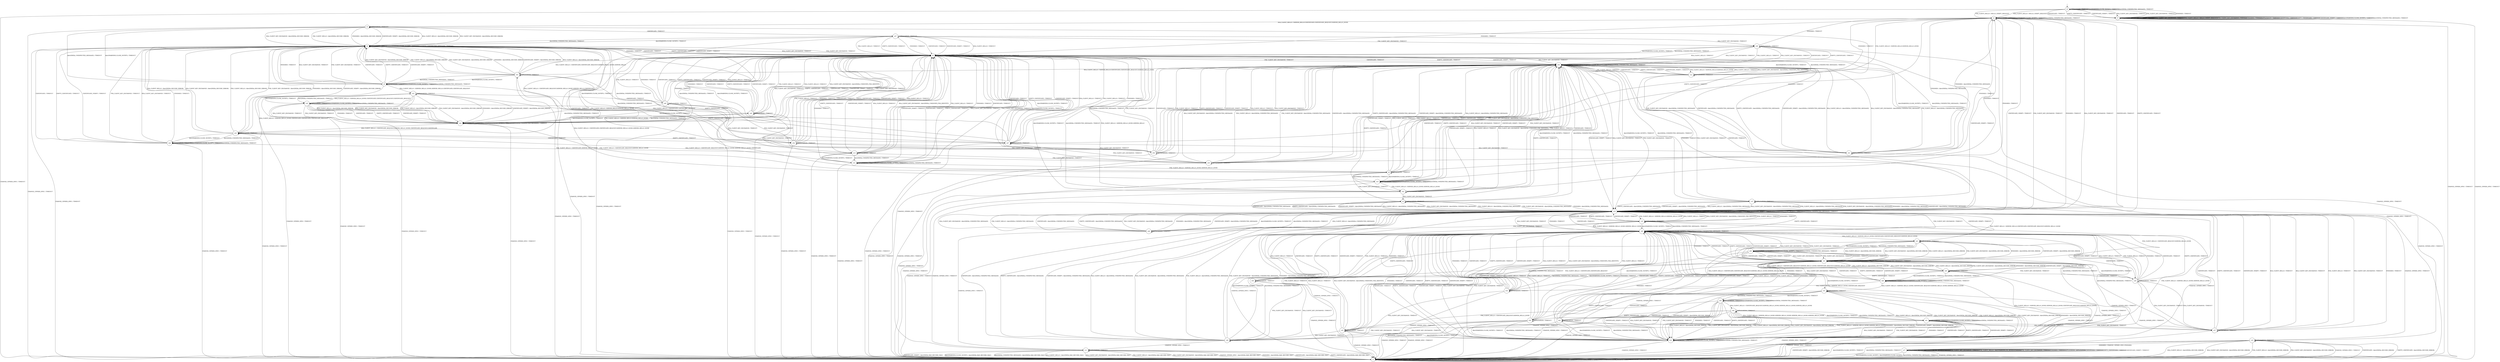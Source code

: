 digraph g {
__start0 [label="" shape="none"];

	s0 [shape="circle" label="s0"];
	s1 [shape="circle" label="s1"];
	s2 [shape="circle" label="s2"];
	s3 [shape="circle" label="s3"];
	s4 [shape="circle" label="s4"];
	s5 [shape="circle" label="s5"];
	s6 [shape="circle" label="s6"];
	s7 [shape="circle" label="s7"];
	s8 [shape="circle" label="s8"];
	s9 [shape="circle" label="s9"];
	s10 [shape="circle" label="s10"];
	s11 [shape="circle" label="s11"];
	s12 [shape="circle" label="s12"];
	s13 [shape="circle" label="s13"];
	s14 [shape="circle" label="s14"];
	s15 [shape="circle" label="s15"];
	s16 [shape="circle" label="s16"];
	s17 [shape="circle" label="s17"];
	s18 [shape="circle" label="s18"];
	s19 [shape="circle" label="s19"];
	s20 [shape="circle" label="s20"];
	s21 [shape="circle" label="s21"];
	s22 [shape="circle" label="s22"];
	s23 [shape="circle" label="s23"];
	s24 [shape="circle" label="s24"];
	s25 [shape="circle" label="s25"];
	s26 [shape="circle" label="s26"];
	s27 [shape="circle" label="s27"];
	s28 [shape="circle" label="s28"];
	s29 [shape="circle" label="s29"];
	s30 [shape="circle" label="s30"];
	s31 [shape="circle" label="s31"];
	s32 [shape="circle" label="s32"];
	s33 [shape="circle" label="s33"];
	s34 [shape="circle" label="s34"];
	s35 [shape="circle" label="s35"];
	s36 [shape="circle" label="s36"];
	s37 [shape="circle" label="s37"];
	s38 [shape="circle" label="s38"];
	s39 [shape="circle" label="s39"];
	s40 [shape="circle" label="s40"];
	s41 [shape="circle" label="s41"];
	s42 [shape="circle" label="s42"];
	s43 [shape="circle" label="s43"];
	s44 [shape="circle" label="s44"];
	s45 [shape="circle" label="s45"];
	s46 [shape="circle" label="s46"];
	s47 [shape="circle" label="s47"];
	s48 [shape="circle" label="s48"];
	s49 [shape="circle" label="s49"];
	s50 [shape="circle" label="s50"];
	s51 [shape="circle" label="s51"];
	s52 [shape="circle" label="s52"];
	s53 [shape="circle" label="s53"];
	s54 [shape="circle" label="s54"];
	s55 [shape="circle" label="s55"];
	s56 [shape="circle" label="s56"];
	s0 -> s2 [label="RSA_CLIENT_HELLO / HELLO_VERIFY_REQUEST"];
	s0 -> s7 [label="RSA_CLIENT_KEY_EXCHANGE / TIMEOUT"];
	s0 -> s2 [label="PSK_CLIENT_HELLO / HELLO_VERIFY_REQUEST"];
	s0 -> s7 [label="PSK_CLIENT_KEY_EXCHANGE / TIMEOUT"];
	s0 -> s1 [label="CHANGE_CIPHER_SPEC / TIMEOUT"];
	s0 -> s7 [label="FINISHED / TIMEOUT"];
	s0 -> s0 [label="APPLICATION / TIMEOUT"];
	s0 -> s7 [label="CERTIFICATE / TIMEOUT"];
	s0 -> s7 [label="EMPTY_CERTIFICATE / TIMEOUT"];
	s0 -> s7 [label="CERTIFICATE_VERIFY / TIMEOUT"];
	s0 -> s0 [label="Alert(WARNING,CLOSE_NOTIFY) / TIMEOUT"];
	s0 -> s0 [label="Alert(FATAL,UNEXPECTED_MESSAGE) / TIMEOUT"];
	s1 -> s1 [label="RSA_CLIENT_HELLO / TIMEOUT"];
	s1 -> s1 [label="RSA_CLIENT_KEY_EXCHANGE / TIMEOUT"];
	s1 -> s1 [label="PSK_CLIENT_HELLO / TIMEOUT"];
	s1 -> s1 [label="PSK_CLIENT_KEY_EXCHANGE / TIMEOUT"];
	s1 -> s1 [label="CHANGE_CIPHER_SPEC / TIMEOUT"];
	s1 -> s1 [label="FINISHED / TIMEOUT"];
	s1 -> s1 [label="APPLICATION / TIMEOUT"];
	s1 -> s1 [label="CERTIFICATE / TIMEOUT"];
	s1 -> s1 [label="EMPTY_CERTIFICATE / TIMEOUT"];
	s1 -> s1 [label="CERTIFICATE_VERIFY / TIMEOUT"];
	s1 -> s1 [label="Alert(WARNING,CLOSE_NOTIFY) / TIMEOUT"];
	s1 -> s1 [label="Alert(FATAL,UNEXPECTED_MESSAGE) / TIMEOUT"];
	s2 -> s3 [label="RSA_CLIENT_HELLO / SERVER_HELLO,CERTIFICATE,CERTIFICATE_REQUEST,SERVER_HELLO_DONE"];
	s2 -> s18 [label="RSA_CLIENT_KEY_EXCHANGE / TIMEOUT"];
	s2 -> s12 [label="PSK_CLIENT_HELLO / SERVER_HELLO,SERVER_HELLO_DONE"];
	s2 -> s18 [label="PSK_CLIENT_KEY_EXCHANGE / TIMEOUT"];
	s2 -> s1 [label="CHANGE_CIPHER_SPEC / TIMEOUT"];
	s2 -> s18 [label="FINISHED / TIMEOUT"];
	s2 -> s2 [label="APPLICATION / TIMEOUT"];
	s2 -> s18 [label="CERTIFICATE / TIMEOUT"];
	s2 -> s18 [label="EMPTY_CERTIFICATE / TIMEOUT"];
	s2 -> s18 [label="CERTIFICATE_VERIFY / TIMEOUT"];
	s2 -> s2 [label="Alert(WARNING,CLOSE_NOTIFY) / TIMEOUT"];
	s2 -> s2 [label="Alert(FATAL,UNEXPECTED_MESSAGE) / TIMEOUT"];
	s3 -> s4 [label="RSA_CLIENT_HELLO / Alert(FATAL,DECODE_ERROR)"];
	s3 -> s4 [label="RSA_CLIENT_KEY_EXCHANGE / Alert(FATAL,DECODE_ERROR)"];
	s3 -> s4 [label="PSK_CLIENT_HELLO / Alert(FATAL,DECODE_ERROR)"];
	s3 -> s4 [label="PSK_CLIENT_KEY_EXCHANGE / Alert(FATAL,DECODE_ERROR)"];
	s3 -> s1 [label="CHANGE_CIPHER_SPEC / TIMEOUT"];
	s3 -> s4 [label="FINISHED / Alert(FATAL,DECODE_ERROR)"];
	s3 -> s3 [label="APPLICATION / TIMEOUT"];
	s3 -> s27 [label="CERTIFICATE / TIMEOUT"];
	s3 -> s47 [label="EMPTY_CERTIFICATE / TIMEOUT"];
	s3 -> s4 [label="CERTIFICATE_VERIFY / Alert(FATAL,DECODE_ERROR)"];
	s3 -> s5 [label="Alert(WARNING,CLOSE_NOTIFY) / TIMEOUT"];
	s3 -> s5 [label="Alert(FATAL,UNEXPECTED_MESSAGE) / TIMEOUT"];
	s4 -> s43 [label="RSA_CLIENT_HELLO / CERTIFICATE_REQUEST,SERVER_HELLO_DONE,SERVER_HELLO,CERTIFICATE"];
	s4 -> s6 [label="RSA_CLIENT_KEY_EXCHANGE / TIMEOUT"];
	s4 -> s8 [label="PSK_CLIENT_HELLO / SERVER_HELLO,SERVER_HELLO_DONE"];
	s4 -> s6 [label="PSK_CLIENT_KEY_EXCHANGE / TIMEOUT"];
	s4 -> s1 [label="CHANGE_CIPHER_SPEC / TIMEOUT"];
	s4 -> s6 [label="FINISHED / TIMEOUT"];
	s4 -> s4 [label="APPLICATION / TIMEOUT"];
	s4 -> s6 [label="CERTIFICATE / TIMEOUT"];
	s4 -> s6 [label="EMPTY_CERTIFICATE / TIMEOUT"];
	s4 -> s6 [label="CERTIFICATE_VERIFY / TIMEOUT"];
	s4 -> s4 [label="Alert(WARNING,CLOSE_NOTIFY) / TIMEOUT"];
	s4 -> s4 [label="Alert(FATAL,UNEXPECTED_MESSAGE) / TIMEOUT"];
	s5 -> s22 [label="RSA_CLIENT_HELLO / SERVER_HELLO_DONE,SERVER_HELLO,CERTIFICATE,CERTIFICATE_REQUEST"];
	s5 -> s4 [label="RSA_CLIENT_KEY_EXCHANGE / TIMEOUT"];
	s5 -> s13 [label="PSK_CLIENT_HELLO / SERVER_HELLO,SERVER_HELLO_DONE"];
	s5 -> s4 [label="PSK_CLIENT_KEY_EXCHANGE / TIMEOUT"];
	s5 -> s1 [label="CHANGE_CIPHER_SPEC / TIMEOUT"];
	s5 -> s4 [label="FINISHED / TIMEOUT"];
	s5 -> s5 [label="APPLICATION / TIMEOUT"];
	s5 -> s4 [label="CERTIFICATE / TIMEOUT"];
	s5 -> s4 [label="EMPTY_CERTIFICATE / TIMEOUT"];
	s5 -> s4 [label="CERTIFICATE_VERIFY / TIMEOUT"];
	s5 -> s5 [label="Alert(WARNING,CLOSE_NOTIFY) / TIMEOUT"];
	s5 -> s5 [label="Alert(FATAL,UNEXPECTED_MESSAGE) / TIMEOUT"];
	s6 -> s53 [label="RSA_CLIENT_HELLO / CERTIFICATE,CERTIFICATE_REQUEST,SERVER_HELLO_DONE,SERVER_HELLO"];
	s6 -> s55 [label="RSA_CLIENT_KEY_EXCHANGE / TIMEOUT"];
	s6 -> s52 [label="PSK_CLIENT_HELLO / SERVER_HELLO_DONE,SERVER_HELLO"];
	s6 -> s55 [label="PSK_CLIENT_KEY_EXCHANGE / TIMEOUT"];
	s6 -> s1 [label="CHANGE_CIPHER_SPEC / TIMEOUT"];
	s6 -> s2 [label="FINISHED / TIMEOUT"];
	s6 -> s6 [label="APPLICATION / TIMEOUT"];
	s6 -> s55 [label="CERTIFICATE / TIMEOUT"];
	s6 -> s55 [label="EMPTY_CERTIFICATE / TIMEOUT"];
	s6 -> s55 [label="CERTIFICATE_VERIFY / TIMEOUT"];
	s6 -> s6 [label="Alert(WARNING,CLOSE_NOTIFY) / TIMEOUT"];
	s6 -> s6 [label="Alert(FATAL,UNEXPECTED_MESSAGE) / TIMEOUT"];
	s7 -> s7 [label="RSA_CLIENT_HELLO / HELLO_VERIFY_REQUEST"];
	s7 -> s7 [label="RSA_CLIENT_KEY_EXCHANGE / TIMEOUT"];
	s7 -> s7 [label="PSK_CLIENT_HELLO / HELLO_VERIFY_REQUEST"];
	s7 -> s7 [label="PSK_CLIENT_KEY_EXCHANGE / TIMEOUT"];
	s7 -> s1 [label="CHANGE_CIPHER_SPEC / TIMEOUT"];
	s7 -> s7 [label="FINISHED / TIMEOUT"];
	s7 -> s7 [label="APPLICATION / TIMEOUT"];
	s7 -> s7 [label="CERTIFICATE / TIMEOUT"];
	s7 -> s7 [label="EMPTY_CERTIFICATE / TIMEOUT"];
	s7 -> s7 [label="CERTIFICATE_VERIFY / TIMEOUT"];
	s7 -> s7 [label="Alert(WARNING,CLOSE_NOTIFY) / TIMEOUT"];
	s7 -> s7 [label="Alert(FATAL,UNEXPECTED_MESSAGE) / TIMEOUT"];
	s8 -> s55 [label="RSA_CLIENT_HELLO / TIMEOUT"];
	s8 -> s55 [label="RSA_CLIENT_KEY_EXCHANGE / Alert(FATAL,UNKNOWN_PSK_IDENTITY)"];
	s8 -> s55 [label="PSK_CLIENT_HELLO / TIMEOUT"];
	s8 -> s9 [label="PSK_CLIENT_KEY_EXCHANGE / TIMEOUT"];
	s8 -> s1 [label="CHANGE_CIPHER_SPEC / TIMEOUT"];
	s8 -> s2 [label="FINISHED / TIMEOUT"];
	s8 -> s8 [label="APPLICATION / TIMEOUT"];
	s8 -> s55 [label="CERTIFICATE / TIMEOUT"];
	s8 -> s55 [label="EMPTY_CERTIFICATE / TIMEOUT"];
	s8 -> s55 [label="CERTIFICATE_VERIFY / TIMEOUT"];
	s8 -> s10 [label="Alert(WARNING,CLOSE_NOTIFY) / TIMEOUT"];
	s8 -> s10 [label="Alert(FATAL,UNEXPECTED_MESSAGE) / TIMEOUT"];
	s9 -> s18 [label="RSA_CLIENT_HELLO / Alert(FATAL,UNEXPECTED_MESSAGE)"];
	s9 -> s18 [label="RSA_CLIENT_KEY_EXCHANGE / Alert(FATAL,UNEXPECTED_MESSAGE)"];
	s9 -> s18 [label="PSK_CLIENT_HELLO / Alert(FATAL,UNEXPECTED_MESSAGE)"];
	s9 -> s18 [label="PSK_CLIENT_KEY_EXCHANGE / Alert(FATAL,UNEXPECTED_MESSAGE)"];
	s9 -> s11 [label="CHANGE_CIPHER_SPEC / TIMEOUT"];
	s9 -> s18 [label="FINISHED / Alert(FATAL,UNEXPECTED_MESSAGE)"];
	s9 -> s9 [label="APPLICATION / TIMEOUT"];
	s9 -> s18 [label="CERTIFICATE / Alert(FATAL,UNEXPECTED_MESSAGE)"];
	s9 -> s18 [label="EMPTY_CERTIFICATE / Alert(FATAL,UNEXPECTED_MESSAGE)"];
	s9 -> s18 [label="CERTIFICATE_VERIFY / Alert(FATAL,UNEXPECTED_MESSAGE)"];
	s9 -> s55 [label="Alert(WARNING,CLOSE_NOTIFY) / TIMEOUT"];
	s9 -> s55 [label="Alert(FATAL,UNEXPECTED_MESSAGE) / TIMEOUT"];
	s10 -> s53 [label="RSA_CLIENT_HELLO / CERTIFICATE,CERTIFICATE_REQUEST,SERVER_HELLO_DONE,SERVER_HELLO_DONE"];
	s10 -> s55 [label="RSA_CLIENT_KEY_EXCHANGE / TIMEOUT"];
	s10 -> s52 [label="PSK_CLIENT_HELLO / SERVER_HELLO_DONE,SERVER_HELLO_DONE"];
	s10 -> s55 [label="PSK_CLIENT_KEY_EXCHANGE / TIMEOUT"];
	s10 -> s1 [label="CHANGE_CIPHER_SPEC / TIMEOUT"];
	s10 -> s2 [label="FINISHED / TIMEOUT"];
	s10 -> s10 [label="APPLICATION / TIMEOUT"];
	s10 -> s55 [label="CERTIFICATE / TIMEOUT"];
	s10 -> s55 [label="EMPTY_CERTIFICATE / TIMEOUT"];
	s10 -> s55 [label="CERTIFICATE_VERIFY / TIMEOUT"];
	s10 -> s10 [label="Alert(WARNING,CLOSE_NOTIFY) / TIMEOUT"];
	s10 -> s10 [label="Alert(FATAL,UNEXPECTED_MESSAGE) / TIMEOUT"];
	s11 -> s1 [label="RSA_CLIENT_HELLO / Alert(FATAL,BAD_RECORD_MAC)"];
	s11 -> s1 [label="RSA_CLIENT_KEY_EXCHANGE / Alert(FATAL,BAD_RECORD_MAC)"];
	s11 -> s1 [label="PSK_CLIENT_HELLO / Alert(FATAL,BAD_RECORD_MAC)"];
	s11 -> s1 [label="PSK_CLIENT_KEY_EXCHANGE / Alert(FATAL,BAD_RECORD_MAC)"];
	s11 -> s1 [label="CHANGE_CIPHER_SPEC / Alert(FATAL,BAD_RECORD_MAC)"];
	s11 -> s1 [label="FINISHED / Alert(FATAL,BAD_RECORD_MAC)"];
	s11 -> s11 [label="APPLICATION / TIMEOUT"];
	s11 -> s1 [label="CERTIFICATE / Alert(FATAL,BAD_RECORD_MAC)"];
	s11 -> s1 [label="EMPTY_CERTIFICATE / Alert(FATAL,BAD_RECORD_MAC)"];
	s11 -> s1 [label="CERTIFICATE_VERIFY / Alert(FATAL,BAD_RECORD_MAC)"];
	s11 -> s1 [label="Alert(WARNING,CLOSE_NOTIFY) / Alert(FATAL,BAD_RECORD_MAC)"];
	s11 -> s1 [label="Alert(FATAL,UNEXPECTED_MESSAGE) / Alert(FATAL,BAD_RECORD_MAC)"];
	s12 -> s55 [label="RSA_CLIENT_HELLO / TIMEOUT"];
	s12 -> s55 [label="RSA_CLIENT_KEY_EXCHANGE / Alert(FATAL,UNKNOWN_PSK_IDENTITY)"];
	s12 -> s55 [label="PSK_CLIENT_HELLO / TIMEOUT"];
	s12 -> s15 [label="PSK_CLIENT_KEY_EXCHANGE / TIMEOUT"];
	s12 -> s1 [label="CHANGE_CIPHER_SPEC / TIMEOUT"];
	s12 -> s2 [label="FINISHED / TIMEOUT"];
	s12 -> s12 [label="APPLICATION / TIMEOUT"];
	s12 -> s55 [label="CERTIFICATE / TIMEOUT"];
	s12 -> s55 [label="EMPTY_CERTIFICATE / TIMEOUT"];
	s12 -> s55 [label="CERTIFICATE_VERIFY / TIMEOUT"];
	s12 -> s6 [label="Alert(WARNING,CLOSE_NOTIFY) / TIMEOUT"];
	s12 -> s6 [label="Alert(FATAL,UNEXPECTED_MESSAGE) / TIMEOUT"];
	s13 -> s6 [label="RSA_CLIENT_HELLO / TIMEOUT"];
	s13 -> s6 [label="RSA_CLIENT_KEY_EXCHANGE / Alert(FATAL,UNKNOWN_PSK_IDENTITY)"];
	s13 -> s6 [label="PSK_CLIENT_HELLO / TIMEOUT"];
	s13 -> s39 [label="PSK_CLIENT_KEY_EXCHANGE / TIMEOUT"];
	s13 -> s1 [label="CHANGE_CIPHER_SPEC / TIMEOUT"];
	s13 -> s6 [label="FINISHED / TIMEOUT"];
	s13 -> s13 [label="APPLICATION / TIMEOUT"];
	s13 -> s6 [label="CERTIFICATE / TIMEOUT"];
	s13 -> s6 [label="EMPTY_CERTIFICATE / TIMEOUT"];
	s13 -> s6 [label="CERTIFICATE_VERIFY / TIMEOUT"];
	s13 -> s14 [label="Alert(WARNING,CLOSE_NOTIFY) / TIMEOUT"];
	s13 -> s14 [label="Alert(FATAL,UNEXPECTED_MESSAGE) / TIMEOUT"];
	s14 -> s43 [label="RSA_CLIENT_HELLO / CERTIFICATE_REQUEST,SERVER_HELLO_DONE,SERVER_HELLO_DONE,CERTIFICATE"];
	s14 -> s6 [label="RSA_CLIENT_KEY_EXCHANGE / TIMEOUT"];
	s14 -> s8 [label="PSK_CLIENT_HELLO / SERVER_HELLO_DONE,SERVER_HELLO_DONE"];
	s14 -> s6 [label="PSK_CLIENT_KEY_EXCHANGE / TIMEOUT"];
	s14 -> s1 [label="CHANGE_CIPHER_SPEC / TIMEOUT"];
	s14 -> s6 [label="FINISHED / TIMEOUT"];
	s14 -> s14 [label="APPLICATION / TIMEOUT"];
	s14 -> s6 [label="CERTIFICATE / TIMEOUT"];
	s14 -> s6 [label="EMPTY_CERTIFICATE / TIMEOUT"];
	s14 -> s6 [label="CERTIFICATE_VERIFY / TIMEOUT"];
	s14 -> s14 [label="Alert(WARNING,CLOSE_NOTIFY) / TIMEOUT"];
	s14 -> s14 [label="Alert(FATAL,UNEXPECTED_MESSAGE) / TIMEOUT"];
	s15 -> s18 [label="RSA_CLIENT_HELLO / Alert(FATAL,UNEXPECTED_MESSAGE)"];
	s15 -> s18 [label="RSA_CLIENT_KEY_EXCHANGE / Alert(FATAL,UNEXPECTED_MESSAGE)"];
	s15 -> s18 [label="PSK_CLIENT_HELLO / Alert(FATAL,UNEXPECTED_MESSAGE)"];
	s15 -> s18 [label="PSK_CLIENT_KEY_EXCHANGE / Alert(FATAL,UNEXPECTED_MESSAGE)"];
	s15 -> s16 [label="CHANGE_CIPHER_SPEC / TIMEOUT"];
	s15 -> s18 [label="FINISHED / Alert(FATAL,UNEXPECTED_MESSAGE)"];
	s15 -> s15 [label="APPLICATION / TIMEOUT"];
	s15 -> s18 [label="CERTIFICATE / Alert(FATAL,UNEXPECTED_MESSAGE)"];
	s15 -> s18 [label="EMPTY_CERTIFICATE / Alert(FATAL,UNEXPECTED_MESSAGE)"];
	s15 -> s18 [label="CERTIFICATE_VERIFY / Alert(FATAL,UNEXPECTED_MESSAGE)"];
	s15 -> s55 [label="Alert(WARNING,CLOSE_NOTIFY) / TIMEOUT"];
	s15 -> s55 [label="Alert(FATAL,UNEXPECTED_MESSAGE) / TIMEOUT"];
	s16 -> s1 [label="RSA_CLIENT_HELLO / Alert(FATAL,DECODE_ERROR)"];
	s16 -> s1 [label="RSA_CLIENT_KEY_EXCHANGE / Alert(FATAL,DECODE_ERROR)"];
	s16 -> s1 [label="PSK_CLIENT_HELLO / Alert(FATAL,DECODE_ERROR)"];
	s16 -> s1 [label="PSK_CLIENT_KEY_EXCHANGE / Alert(FATAL,DECODE_ERROR)"];
	s16 -> s1 [label="CHANGE_CIPHER_SPEC / TIMEOUT"];
	s16 -> s17 [label="FINISHED / CHANGE_CIPHER_SPEC,FINISHED"];
	s16 -> s16 [label="APPLICATION / TIMEOUT"];
	s16 -> s1 [label="CERTIFICATE / Alert(FATAL,DECODE_ERROR)"];
	s16 -> s1 [label="EMPTY_CERTIFICATE / Alert(FATAL,DECODE_ERROR)"];
	s16 -> s1 [label="CERTIFICATE_VERIFY / Alert(FATAL,DECODE_ERROR)"];
	s16 -> s1 [label="Alert(WARNING,CLOSE_NOTIFY) / TIMEOUT"];
	s16 -> s1 [label="Alert(FATAL,UNEXPECTED_MESSAGE) / TIMEOUT"];
	s17 -> s17 [label="RSA_CLIENT_HELLO / Alert(WARNING,NO_RENEGOTIATION)"];
	s17 -> s17 [label="RSA_CLIENT_KEY_EXCHANGE / TIMEOUT"];
	s17 -> s17 [label="PSK_CLIENT_HELLO / Alert(WARNING,NO_RENEGOTIATION)"];
	s17 -> s17 [label="PSK_CLIENT_KEY_EXCHANGE / TIMEOUT"];
	s17 -> s1 [label="CHANGE_CIPHER_SPEC / TIMEOUT"];
	s17 -> s17 [label="FINISHED / TIMEOUT"];
	s17 -> s17 [label="APPLICATION / APPLICATION"];
	s17 -> s17 [label="CERTIFICATE / TIMEOUT"];
	s17 -> s17 [label="EMPTY_CERTIFICATE / TIMEOUT"];
	s17 -> s17 [label="CERTIFICATE_VERIFY / TIMEOUT"];
	s17 -> s1 [label="Alert(WARNING,CLOSE_NOTIFY) / Alert(WARNING,CLOSE_NOTIFY)"];
	s17 -> s1 [label="Alert(FATAL,UNEXPECTED_MESSAGE) / TIMEOUT"];
	s18 -> s21 [label="RSA_CLIENT_HELLO / SERVER_HELLO,CERTIFICATE,CERTIFICATE_REQUEST,SERVER_HELLO_DONE"];
	s18 -> s18 [label="RSA_CLIENT_KEY_EXCHANGE / TIMEOUT"];
	s18 -> s19 [label="PSK_CLIENT_HELLO / SERVER_HELLO,SERVER_HELLO_DONE"];
	s18 -> s18 [label="PSK_CLIENT_KEY_EXCHANGE / TIMEOUT"];
	s18 -> s1 [label="CHANGE_CIPHER_SPEC / TIMEOUT"];
	s18 -> s18 [label="FINISHED / TIMEOUT"];
	s18 -> s18 [label="APPLICATION / TIMEOUT"];
	s18 -> s18 [label="CERTIFICATE / TIMEOUT"];
	s18 -> s18 [label="EMPTY_CERTIFICATE / TIMEOUT"];
	s18 -> s18 [label="CERTIFICATE_VERIFY / TIMEOUT"];
	s18 -> s18 [label="Alert(WARNING,CLOSE_NOTIFY) / TIMEOUT"];
	s18 -> s18 [label="Alert(FATAL,UNEXPECTED_MESSAGE) / TIMEOUT"];
	s19 -> s18 [label="RSA_CLIENT_HELLO / TIMEOUT"];
	s19 -> s18 [label="RSA_CLIENT_KEY_EXCHANGE / Alert(FATAL,UNKNOWN_PSK_IDENTITY)"];
	s19 -> s18 [label="PSK_CLIENT_HELLO / TIMEOUT"];
	s19 -> s48 [label="PSK_CLIENT_KEY_EXCHANGE / TIMEOUT"];
	s19 -> s1 [label="CHANGE_CIPHER_SPEC / TIMEOUT"];
	s19 -> s18 [label="FINISHED / TIMEOUT"];
	s19 -> s19 [label="APPLICATION / TIMEOUT"];
	s19 -> s18 [label="CERTIFICATE / TIMEOUT"];
	s19 -> s18 [label="EMPTY_CERTIFICATE / TIMEOUT"];
	s19 -> s18 [label="CERTIFICATE_VERIFY / TIMEOUT"];
	s19 -> s20 [label="Alert(WARNING,CLOSE_NOTIFY) / TIMEOUT"];
	s19 -> s20 [label="Alert(FATAL,UNEXPECTED_MESSAGE) / TIMEOUT"];
	s20 -> s21 [label="RSA_CLIENT_HELLO / SERVER_HELLO_DONE,CERTIFICATE,CERTIFICATE_REQUEST,SERVER_HELLO_DONE"];
	s20 -> s18 [label="RSA_CLIENT_KEY_EXCHANGE / TIMEOUT"];
	s20 -> s19 [label="PSK_CLIENT_HELLO / SERVER_HELLO_DONE,SERVER_HELLO_DONE"];
	s20 -> s18 [label="PSK_CLIENT_KEY_EXCHANGE / TIMEOUT"];
	s20 -> s1 [label="CHANGE_CIPHER_SPEC / TIMEOUT"];
	s20 -> s18 [label="FINISHED / TIMEOUT"];
	s20 -> s20 [label="APPLICATION / TIMEOUT"];
	s20 -> s18 [label="CERTIFICATE / TIMEOUT"];
	s20 -> s18 [label="EMPTY_CERTIFICATE / TIMEOUT"];
	s20 -> s18 [label="CERTIFICATE_VERIFY / TIMEOUT"];
	s20 -> s20 [label="Alert(WARNING,CLOSE_NOTIFY) / TIMEOUT"];
	s20 -> s20 [label="Alert(FATAL,UNEXPECTED_MESSAGE) / TIMEOUT"];
	s21 -> s23 [label="RSA_CLIENT_HELLO / Alert(FATAL,DECODE_ERROR)"];
	s21 -> s23 [label="RSA_CLIENT_KEY_EXCHANGE / Alert(FATAL,DECODE_ERROR)"];
	s21 -> s23 [label="PSK_CLIENT_HELLO / Alert(FATAL,DECODE_ERROR)"];
	s21 -> s23 [label="PSK_CLIENT_KEY_EXCHANGE / Alert(FATAL,DECODE_ERROR)"];
	s21 -> s1 [label="CHANGE_CIPHER_SPEC / TIMEOUT"];
	s21 -> s23 [label="FINISHED / Alert(FATAL,DECODE_ERROR)"];
	s21 -> s21 [label="APPLICATION / TIMEOUT"];
	s21 -> s29 [label="CERTIFICATE / TIMEOUT"];
	s21 -> s36 [label="EMPTY_CERTIFICATE / TIMEOUT"];
	s21 -> s23 [label="CERTIFICATE_VERIFY / Alert(FATAL,DECODE_ERROR)"];
	s21 -> s30 [label="Alert(WARNING,CLOSE_NOTIFY) / TIMEOUT"];
	s21 -> s30 [label="Alert(FATAL,UNEXPECTED_MESSAGE) / TIMEOUT"];
	s22 -> s24 [label="RSA_CLIENT_HELLO / Alert(FATAL,DECODE_ERROR)"];
	s22 -> s24 [label="RSA_CLIENT_KEY_EXCHANGE / Alert(FATAL,DECODE_ERROR)"];
	s22 -> s24 [label="PSK_CLIENT_HELLO / Alert(FATAL,DECODE_ERROR)"];
	s22 -> s24 [label="PSK_CLIENT_KEY_EXCHANGE / Alert(FATAL,DECODE_ERROR)"];
	s22 -> s1 [label="CHANGE_CIPHER_SPEC / TIMEOUT"];
	s22 -> s24 [label="FINISHED / Alert(FATAL,DECODE_ERROR)"];
	s22 -> s22 [label="APPLICATION / TIMEOUT"];
	s22 -> s49 [label="CERTIFICATE / TIMEOUT"];
	s22 -> s47 [label="EMPTY_CERTIFICATE / TIMEOUT"];
	s22 -> s24 [label="CERTIFICATE_VERIFY / Alert(FATAL,DECODE_ERROR)"];
	s22 -> s25 [label="Alert(WARNING,CLOSE_NOTIFY) / TIMEOUT"];
	s22 -> s25 [label="Alert(FATAL,UNEXPECTED_MESSAGE) / TIMEOUT"];
	s23 -> s45 [label="RSA_CLIENT_HELLO / CERTIFICATE_REQUEST,SERVER_HELLO_DONE,CERTIFICATE_REQUEST,SERVER_HELLO_DONE"];
	s23 -> s20 [label="RSA_CLIENT_KEY_EXCHANGE / TIMEOUT"];
	s23 -> s19 [label="PSK_CLIENT_HELLO / CERTIFICATE_REQUEST,SERVER_HELLO_DONE"];
	s23 -> s20 [label="PSK_CLIENT_KEY_EXCHANGE / TIMEOUT"];
	s23 -> s1 [label="CHANGE_CIPHER_SPEC / TIMEOUT"];
	s23 -> s20 [label="FINISHED / TIMEOUT"];
	s23 -> s23 [label="APPLICATION / TIMEOUT"];
	s23 -> s20 [label="CERTIFICATE / TIMEOUT"];
	s23 -> s20 [label="EMPTY_CERTIFICATE / TIMEOUT"];
	s23 -> s20 [label="CERTIFICATE_VERIFY / TIMEOUT"];
	s23 -> s23 [label="Alert(WARNING,CLOSE_NOTIFY) / TIMEOUT"];
	s23 -> s23 [label="Alert(FATAL,UNEXPECTED_MESSAGE) / TIMEOUT"];
	s24 -> s43 [label="RSA_CLIENT_HELLO / CERTIFICATE_REQUEST,SERVER_HELLO_DONE,CERTIFICATE_REQUEST,CERTIFICATE"];
	s24 -> s6 [label="RSA_CLIENT_KEY_EXCHANGE / TIMEOUT"];
	s24 -> s8 [label="PSK_CLIENT_HELLO / CERTIFICATE_REQUEST,SERVER_HELLO_DONE"];
	s24 -> s6 [label="PSK_CLIENT_KEY_EXCHANGE / TIMEOUT"];
	s24 -> s1 [label="CHANGE_CIPHER_SPEC / TIMEOUT"];
	s24 -> s6 [label="FINISHED / TIMEOUT"];
	s24 -> s24 [label="APPLICATION / TIMEOUT"];
	s24 -> s6 [label="CERTIFICATE / TIMEOUT"];
	s24 -> s6 [label="EMPTY_CERTIFICATE / TIMEOUT"];
	s24 -> s6 [label="CERTIFICATE_VERIFY / TIMEOUT"];
	s24 -> s24 [label="Alert(WARNING,CLOSE_NOTIFY) / TIMEOUT"];
	s24 -> s24 [label="Alert(FATAL,UNEXPECTED_MESSAGE) / TIMEOUT"];
	s25 -> s22 [label="RSA_CLIENT_HELLO / SERVER_HELLO_DONE,CERTIFICATE,CERTIFICATE_REQUEST,CERTIFICATE_REQUEST"];
	s25 -> s24 [label="RSA_CLIENT_KEY_EXCHANGE / TIMEOUT"];
	s25 -> s26 [label="PSK_CLIENT_HELLO / CERTIFICATE,CERTIFICATE_REQUEST"];
	s25 -> s24 [label="PSK_CLIENT_KEY_EXCHANGE / TIMEOUT"];
	s25 -> s1 [label="CHANGE_CIPHER_SPEC / TIMEOUT"];
	s25 -> s24 [label="FINISHED / TIMEOUT"];
	s25 -> s25 [label="APPLICATION / TIMEOUT"];
	s25 -> s24 [label="CERTIFICATE / TIMEOUT"];
	s25 -> s24 [label="EMPTY_CERTIFICATE / TIMEOUT"];
	s25 -> s24 [label="CERTIFICATE_VERIFY / TIMEOUT"];
	s25 -> s25 [label="Alert(WARNING,CLOSE_NOTIFY) / TIMEOUT"];
	s25 -> s25 [label="Alert(FATAL,UNEXPECTED_MESSAGE) / TIMEOUT"];
	s26 -> s6 [label="RSA_CLIENT_HELLO / TIMEOUT"];
	s26 -> s6 [label="RSA_CLIENT_KEY_EXCHANGE / Alert(FATAL,UNKNOWN_PSK_IDENTITY)"];
	s26 -> s6 [label="PSK_CLIENT_HELLO / TIMEOUT"];
	s26 -> s39 [label="PSK_CLIENT_KEY_EXCHANGE / TIMEOUT"];
	s26 -> s1 [label="CHANGE_CIPHER_SPEC / TIMEOUT"];
	s26 -> s6 [label="FINISHED / TIMEOUT"];
	s26 -> s26 [label="APPLICATION / TIMEOUT"];
	s26 -> s6 [label="CERTIFICATE / TIMEOUT"];
	s26 -> s6 [label="EMPTY_CERTIFICATE / TIMEOUT"];
	s26 -> s6 [label="CERTIFICATE_VERIFY / TIMEOUT"];
	s26 -> s24 [label="Alert(WARNING,CLOSE_NOTIFY) / TIMEOUT"];
	s26 -> s24 [label="Alert(FATAL,UNEXPECTED_MESSAGE) / TIMEOUT"];
	s27 -> s6 [label="RSA_CLIENT_HELLO / TIMEOUT"];
	s27 -> s28 [label="RSA_CLIENT_KEY_EXCHANGE / TIMEOUT"];
	s27 -> s6 [label="PSK_CLIENT_HELLO / TIMEOUT"];
	s27 -> s28 [label="PSK_CLIENT_KEY_EXCHANGE / TIMEOUT"];
	s27 -> s1 [label="CHANGE_CIPHER_SPEC / TIMEOUT"];
	s27 -> s6 [label="FINISHED / TIMEOUT"];
	s27 -> s27 [label="APPLICATION / TIMEOUT"];
	s27 -> s6 [label="CERTIFICATE / TIMEOUT"];
	s27 -> s6 [label="EMPTY_CERTIFICATE / TIMEOUT"];
	s27 -> s6 [label="CERTIFICATE_VERIFY / TIMEOUT"];
	s27 -> s4 [label="Alert(WARNING,CLOSE_NOTIFY) / TIMEOUT"];
	s27 -> s4 [label="Alert(FATAL,UNEXPECTED_MESSAGE) / TIMEOUT"];
	s28 -> s55 [label="RSA_CLIENT_HELLO / TIMEOUT"];
	s28 -> s55 [label="RSA_CLIENT_KEY_EXCHANGE / TIMEOUT"];
	s28 -> s55 [label="PSK_CLIENT_HELLO / TIMEOUT"];
	s28 -> s55 [label="PSK_CLIENT_KEY_EXCHANGE / TIMEOUT"];
	s28 -> s1 [label="CHANGE_CIPHER_SPEC / TIMEOUT"];
	s28 -> s2 [label="FINISHED / TIMEOUT"];
	s28 -> s28 [label="APPLICATION / TIMEOUT"];
	s28 -> s55 [label="CERTIFICATE / TIMEOUT"];
	s28 -> s55 [label="EMPTY_CERTIFICATE / TIMEOUT"];
	s28 -> s15 [label="CERTIFICATE_VERIFY / TIMEOUT"];
	s28 -> s6 [label="Alert(WARNING,CLOSE_NOTIFY) / TIMEOUT"];
	s28 -> s6 [label="Alert(FATAL,UNEXPECTED_MESSAGE) / TIMEOUT"];
	s29 -> s20 [label="RSA_CLIENT_HELLO / TIMEOUT"];
	s29 -> s37 [label="RSA_CLIENT_KEY_EXCHANGE / TIMEOUT"];
	s29 -> s20 [label="PSK_CLIENT_HELLO / TIMEOUT"];
	s29 -> s37 [label="PSK_CLIENT_KEY_EXCHANGE / TIMEOUT"];
	s29 -> s1 [label="CHANGE_CIPHER_SPEC / TIMEOUT"];
	s29 -> s20 [label="FINISHED / TIMEOUT"];
	s29 -> s29 [label="APPLICATION / TIMEOUT"];
	s29 -> s20 [label="CERTIFICATE / TIMEOUT"];
	s29 -> s20 [label="EMPTY_CERTIFICATE / TIMEOUT"];
	s29 -> s20 [label="CERTIFICATE_VERIFY / TIMEOUT"];
	s29 -> s23 [label="Alert(WARNING,CLOSE_NOTIFY) / TIMEOUT"];
	s29 -> s23 [label="Alert(FATAL,UNEXPECTED_MESSAGE) / TIMEOUT"];
	s30 -> s31 [label="RSA_CLIENT_HELLO / CERTIFICATE,CERTIFICATE_REQUEST,SERVER_HELLO_DONE,SERVER_HELLO_DONE"];
	s30 -> s23 [label="RSA_CLIENT_KEY_EXCHANGE / TIMEOUT"];
	s30 -> s32 [label="PSK_CLIENT_HELLO / CERTIFICATE,CERTIFICATE_REQUEST"];
	s30 -> s23 [label="PSK_CLIENT_KEY_EXCHANGE / TIMEOUT"];
	s30 -> s1 [label="CHANGE_CIPHER_SPEC / TIMEOUT"];
	s30 -> s23 [label="FINISHED / TIMEOUT"];
	s30 -> s30 [label="APPLICATION / TIMEOUT"];
	s30 -> s23 [label="CERTIFICATE / TIMEOUT"];
	s30 -> s23 [label="EMPTY_CERTIFICATE / TIMEOUT"];
	s30 -> s23 [label="CERTIFICATE_VERIFY / TIMEOUT"];
	s30 -> s30 [label="Alert(WARNING,CLOSE_NOTIFY) / TIMEOUT"];
	s30 -> s30 [label="Alert(FATAL,UNEXPECTED_MESSAGE) / TIMEOUT"];
	s31 -> s33 [label="RSA_CLIENT_HELLO / Alert(FATAL,DECODE_ERROR)"];
	s31 -> s33 [label="RSA_CLIENT_KEY_EXCHANGE / Alert(FATAL,DECODE_ERROR)"];
	s31 -> s33 [label="PSK_CLIENT_HELLO / Alert(FATAL,DECODE_ERROR)"];
	s31 -> s33 [label="PSK_CLIENT_KEY_EXCHANGE / Alert(FATAL,DECODE_ERROR)"];
	s31 -> s1 [label="CHANGE_CIPHER_SPEC / TIMEOUT"];
	s31 -> s33 [label="FINISHED / Alert(FATAL,DECODE_ERROR)"];
	s31 -> s31 [label="APPLICATION / TIMEOUT"];
	s31 -> s42 [label="CERTIFICATE / TIMEOUT"];
	s31 -> s50 [label="EMPTY_CERTIFICATE / TIMEOUT"];
	s31 -> s33 [label="CERTIFICATE_VERIFY / Alert(FATAL,DECODE_ERROR)"];
	s31 -> s34 [label="Alert(WARNING,CLOSE_NOTIFY) / TIMEOUT"];
	s31 -> s34 [label="Alert(FATAL,UNEXPECTED_MESSAGE) / TIMEOUT"];
	s32 -> s20 [label="RSA_CLIENT_HELLO / TIMEOUT"];
	s32 -> s20 [label="RSA_CLIENT_KEY_EXCHANGE / Alert(FATAL,UNKNOWN_PSK_IDENTITY)"];
	s32 -> s20 [label="PSK_CLIENT_HELLO / TIMEOUT"];
	s32 -> s38 [label="PSK_CLIENT_KEY_EXCHANGE / TIMEOUT"];
	s32 -> s1 [label="CHANGE_CIPHER_SPEC / TIMEOUT"];
	s32 -> s20 [label="FINISHED / TIMEOUT"];
	s32 -> s32 [label="APPLICATION / TIMEOUT"];
	s32 -> s20 [label="CERTIFICATE / TIMEOUT"];
	s32 -> s20 [label="EMPTY_CERTIFICATE / TIMEOUT"];
	s32 -> s20 [label="CERTIFICATE_VERIFY / TIMEOUT"];
	s32 -> s23 [label="Alert(WARNING,CLOSE_NOTIFY) / TIMEOUT"];
	s32 -> s23 [label="Alert(FATAL,UNEXPECTED_MESSAGE) / TIMEOUT"];
	s33 -> s45 [label="RSA_CLIENT_HELLO / SERVER_HELLO_DONE,SERVER_HELLO_DONE,CERTIFICATE_REQUEST,SERVER_HELLO_DONE"];
	s33 -> s20 [label="RSA_CLIENT_KEY_EXCHANGE / TIMEOUT"];
	s33 -> s19 [label="PSK_CLIENT_HELLO / SERVER_HELLO_DONE,SERVER_HELLO_DONE"];
	s33 -> s20 [label="PSK_CLIENT_KEY_EXCHANGE / TIMEOUT"];
	s33 -> s1 [label="CHANGE_CIPHER_SPEC / TIMEOUT"];
	s33 -> s20 [label="FINISHED / TIMEOUT"];
	s33 -> s33 [label="APPLICATION / TIMEOUT"];
	s33 -> s20 [label="CERTIFICATE / TIMEOUT"];
	s33 -> s20 [label="EMPTY_CERTIFICATE / TIMEOUT"];
	s33 -> s20 [label="CERTIFICATE_VERIFY / TIMEOUT"];
	s33 -> s33 [label="Alert(WARNING,CLOSE_NOTIFY) / TIMEOUT"];
	s33 -> s33 [label="Alert(FATAL,UNEXPECTED_MESSAGE) / TIMEOUT"];
	s34 -> s40 [label="RSA_CLIENT_HELLO / CERTIFICATE_REQUEST,SERVER_HELLO_DONE,SERVER_HELLO_DONE,SERVER_HELLO_DONE"];
	s34 -> s33 [label="RSA_CLIENT_KEY_EXCHANGE / TIMEOUT"];
	s34 -> s35 [label="PSK_CLIENT_HELLO / CERTIFICATE_REQUEST,SERVER_HELLO_DONE"];
	s34 -> s33 [label="PSK_CLIENT_KEY_EXCHANGE / TIMEOUT"];
	s34 -> s1 [label="CHANGE_CIPHER_SPEC / TIMEOUT"];
	s34 -> s33 [label="FINISHED / TIMEOUT"];
	s34 -> s34 [label="APPLICATION / TIMEOUT"];
	s34 -> s33 [label="CERTIFICATE / TIMEOUT"];
	s34 -> s33 [label="EMPTY_CERTIFICATE / TIMEOUT"];
	s34 -> s33 [label="CERTIFICATE_VERIFY / TIMEOUT"];
	s34 -> s34 [label="Alert(WARNING,CLOSE_NOTIFY) / TIMEOUT"];
	s34 -> s34 [label="Alert(FATAL,UNEXPECTED_MESSAGE) / TIMEOUT"];
	s35 -> s20 [label="RSA_CLIENT_HELLO / TIMEOUT"];
	s35 -> s20 [label="RSA_CLIENT_KEY_EXCHANGE / Alert(FATAL,UNKNOWN_PSK_IDENTITY)"];
	s35 -> s20 [label="PSK_CLIENT_HELLO / TIMEOUT"];
	s35 -> s38 [label="PSK_CLIENT_KEY_EXCHANGE / TIMEOUT"];
	s35 -> s1 [label="CHANGE_CIPHER_SPEC / TIMEOUT"];
	s35 -> s20 [label="FINISHED / TIMEOUT"];
	s35 -> s35 [label="APPLICATION / TIMEOUT"];
	s35 -> s20 [label="CERTIFICATE / TIMEOUT"];
	s35 -> s20 [label="EMPTY_CERTIFICATE / TIMEOUT"];
	s35 -> s20 [label="CERTIFICATE_VERIFY / TIMEOUT"];
	s35 -> s33 [label="Alert(WARNING,CLOSE_NOTIFY) / TIMEOUT"];
	s35 -> s33 [label="Alert(FATAL,UNEXPECTED_MESSAGE) / TIMEOUT"];
	s36 -> s20 [label="RSA_CLIENT_HELLO / TIMEOUT"];
	s36 -> s38 [label="RSA_CLIENT_KEY_EXCHANGE / TIMEOUT"];
	s36 -> s20 [label="PSK_CLIENT_HELLO / TIMEOUT"];
	s36 -> s38 [label="PSK_CLIENT_KEY_EXCHANGE / TIMEOUT"];
	s36 -> s1 [label="CHANGE_CIPHER_SPEC / TIMEOUT"];
	s36 -> s20 [label="FINISHED / TIMEOUT"];
	s36 -> s36 [label="APPLICATION / TIMEOUT"];
	s36 -> s20 [label="CERTIFICATE / TIMEOUT"];
	s36 -> s20 [label="EMPTY_CERTIFICATE / TIMEOUT"];
	s36 -> s20 [label="CERTIFICATE_VERIFY / TIMEOUT"];
	s36 -> s23 [label="Alert(WARNING,CLOSE_NOTIFY) / TIMEOUT"];
	s36 -> s23 [label="Alert(FATAL,UNEXPECTED_MESSAGE) / TIMEOUT"];
	s37 -> s18 [label="RSA_CLIENT_HELLO / TIMEOUT"];
	s37 -> s18 [label="RSA_CLIENT_KEY_EXCHANGE / TIMEOUT"];
	s37 -> s18 [label="PSK_CLIENT_HELLO / TIMEOUT"];
	s37 -> s18 [label="PSK_CLIENT_KEY_EXCHANGE / TIMEOUT"];
	s37 -> s1 [label="CHANGE_CIPHER_SPEC / TIMEOUT"];
	s37 -> s18 [label="FINISHED / TIMEOUT"];
	s37 -> s37 [label="APPLICATION / TIMEOUT"];
	s37 -> s18 [label="CERTIFICATE / TIMEOUT"];
	s37 -> s18 [label="EMPTY_CERTIFICATE / TIMEOUT"];
	s37 -> s18 [label="CERTIFICATE_VERIFY / TIMEOUT"];
	s37 -> s20 [label="Alert(WARNING,CLOSE_NOTIFY) / TIMEOUT"];
	s37 -> s20 [label="Alert(FATAL,UNEXPECTED_MESSAGE) / TIMEOUT"];
	s38 -> s18 [label="RSA_CLIENT_HELLO / Alert(FATAL,UNEXPECTED_MESSAGE)"];
	s38 -> s18 [label="RSA_CLIENT_KEY_EXCHANGE / Alert(FATAL,UNEXPECTED_MESSAGE)"];
	s38 -> s18 [label="PSK_CLIENT_HELLO / Alert(FATAL,UNEXPECTED_MESSAGE)"];
	s38 -> s18 [label="PSK_CLIENT_KEY_EXCHANGE / Alert(FATAL,UNEXPECTED_MESSAGE)"];
	s38 -> s11 [label="CHANGE_CIPHER_SPEC / TIMEOUT"];
	s38 -> s18 [label="FINISHED / Alert(FATAL,UNEXPECTED_MESSAGE)"];
	s38 -> s38 [label="APPLICATION / TIMEOUT"];
	s38 -> s18 [label="CERTIFICATE / Alert(FATAL,UNEXPECTED_MESSAGE)"];
	s38 -> s18 [label="EMPTY_CERTIFICATE / Alert(FATAL,UNEXPECTED_MESSAGE)"];
	s38 -> s18 [label="CERTIFICATE_VERIFY / Alert(FATAL,UNEXPECTED_MESSAGE)"];
	s38 -> s20 [label="Alert(WARNING,CLOSE_NOTIFY) / TIMEOUT"];
	s38 -> s20 [label="Alert(FATAL,UNEXPECTED_MESSAGE) / TIMEOUT"];
	s39 -> s55 [label="RSA_CLIENT_HELLO / Alert(FATAL,UNEXPECTED_MESSAGE)"];
	s39 -> s55 [label="RSA_CLIENT_KEY_EXCHANGE / Alert(FATAL,UNEXPECTED_MESSAGE)"];
	s39 -> s55 [label="PSK_CLIENT_HELLO / Alert(FATAL,UNEXPECTED_MESSAGE)"];
	s39 -> s55 [label="PSK_CLIENT_KEY_EXCHANGE / Alert(FATAL,UNEXPECTED_MESSAGE)"];
	s39 -> s11 [label="CHANGE_CIPHER_SPEC / TIMEOUT"];
	s39 -> s2 [label="FINISHED / Alert(FATAL,UNEXPECTED_MESSAGE)"];
	s39 -> s39 [label="APPLICATION / TIMEOUT"];
	s39 -> s55 [label="CERTIFICATE / Alert(FATAL,UNEXPECTED_MESSAGE)"];
	s39 -> s55 [label="EMPTY_CERTIFICATE / Alert(FATAL,UNEXPECTED_MESSAGE)"];
	s39 -> s55 [label="CERTIFICATE_VERIFY / Alert(FATAL,UNEXPECTED_MESSAGE)"];
	s39 -> s6 [label="Alert(WARNING,CLOSE_NOTIFY) / TIMEOUT"];
	s39 -> s6 [label="Alert(FATAL,UNEXPECTED_MESSAGE) / TIMEOUT"];
	s40 -> s33 [label="RSA_CLIENT_HELLO / Alert(FATAL,DECODE_ERROR)"];
	s40 -> s33 [label="RSA_CLIENT_KEY_EXCHANGE / Alert(FATAL,DECODE_ERROR)"];
	s40 -> s33 [label="PSK_CLIENT_HELLO / Alert(FATAL,DECODE_ERROR)"];
	s40 -> s33 [label="PSK_CLIENT_KEY_EXCHANGE / Alert(FATAL,DECODE_ERROR)"];
	s40 -> s1 [label="CHANGE_CIPHER_SPEC / TIMEOUT"];
	s40 -> s33 [label="FINISHED / Alert(FATAL,DECODE_ERROR)"];
	s40 -> s40 [label="APPLICATION / TIMEOUT"];
	s40 -> s42 [label="CERTIFICATE / TIMEOUT"];
	s40 -> s50 [label="EMPTY_CERTIFICATE / TIMEOUT"];
	s40 -> s33 [label="CERTIFICATE_VERIFY / Alert(FATAL,DECODE_ERROR)"];
	s40 -> s41 [label="Alert(WARNING,CLOSE_NOTIFY) / TIMEOUT"];
	s40 -> s41 [label="Alert(FATAL,UNEXPECTED_MESSAGE) / TIMEOUT"];
	s41 -> s40 [label="RSA_CLIENT_HELLO / SERVER_HELLO_DONE,SERVER_HELLO_DONE,SERVER_HELLO_DONE,SERVER_HELLO_DONE"];
	s41 -> s33 [label="RSA_CLIENT_KEY_EXCHANGE / TIMEOUT"];
	s41 -> s35 [label="PSK_CLIENT_HELLO / SERVER_HELLO_DONE,SERVER_HELLO_DONE"];
	s41 -> s33 [label="PSK_CLIENT_KEY_EXCHANGE / TIMEOUT"];
	s41 -> s1 [label="CHANGE_CIPHER_SPEC / TIMEOUT"];
	s41 -> s33 [label="FINISHED / TIMEOUT"];
	s41 -> s41 [label="APPLICATION / TIMEOUT"];
	s41 -> s33 [label="CERTIFICATE / TIMEOUT"];
	s41 -> s33 [label="EMPTY_CERTIFICATE / TIMEOUT"];
	s41 -> s33 [label="CERTIFICATE_VERIFY / TIMEOUT"];
	s41 -> s41 [label="Alert(WARNING,CLOSE_NOTIFY) / TIMEOUT"];
	s41 -> s41 [label="Alert(FATAL,UNEXPECTED_MESSAGE) / TIMEOUT"];
	s42 -> s20 [label="RSA_CLIENT_HELLO / TIMEOUT"];
	s42 -> s37 [label="RSA_CLIENT_KEY_EXCHANGE / TIMEOUT"];
	s42 -> s20 [label="PSK_CLIENT_HELLO / TIMEOUT"];
	s42 -> s37 [label="PSK_CLIENT_KEY_EXCHANGE / TIMEOUT"];
	s42 -> s1 [label="CHANGE_CIPHER_SPEC / TIMEOUT"];
	s42 -> s20 [label="FINISHED / TIMEOUT"];
	s42 -> s42 [label="APPLICATION / TIMEOUT"];
	s42 -> s20 [label="CERTIFICATE / TIMEOUT"];
	s42 -> s20 [label="EMPTY_CERTIFICATE / TIMEOUT"];
	s42 -> s20 [label="CERTIFICATE_VERIFY / TIMEOUT"];
	s42 -> s33 [label="Alert(WARNING,CLOSE_NOTIFY) / TIMEOUT"];
	s42 -> s33 [label="Alert(FATAL,UNEXPECTED_MESSAGE) / TIMEOUT"];
	s43 -> s4 [label="RSA_CLIENT_HELLO / Alert(FATAL,DECODE_ERROR)"];
	s43 -> s4 [label="RSA_CLIENT_KEY_EXCHANGE / Alert(FATAL,DECODE_ERROR)"];
	s43 -> s4 [label="PSK_CLIENT_HELLO / Alert(FATAL,DECODE_ERROR)"];
	s43 -> s4 [label="PSK_CLIENT_KEY_EXCHANGE / Alert(FATAL,DECODE_ERROR)"];
	s43 -> s1 [label="CHANGE_CIPHER_SPEC / TIMEOUT"];
	s43 -> s4 [label="FINISHED / Alert(FATAL,DECODE_ERROR)"];
	s43 -> s43 [label="APPLICATION / TIMEOUT"];
	s43 -> s54 [label="CERTIFICATE / TIMEOUT"];
	s43 -> s47 [label="EMPTY_CERTIFICATE / TIMEOUT"];
	s43 -> s4 [label="CERTIFICATE_VERIFY / Alert(FATAL,DECODE_ERROR)"];
	s43 -> s44 [label="Alert(WARNING,CLOSE_NOTIFY) / TIMEOUT"];
	s43 -> s44 [label="Alert(FATAL,UNEXPECTED_MESSAGE) / TIMEOUT"];
	s44 -> s22 [label="RSA_CLIENT_HELLO / SERVER_HELLO_DONE,CERTIFICATE,CERTIFICATE,CERTIFICATE_REQUEST"];
	s44 -> s4 [label="RSA_CLIENT_KEY_EXCHANGE / TIMEOUT"];
	s44 -> s13 [label="PSK_CLIENT_HELLO / CERTIFICATE,SERVER_HELLO_DONE"];
	s44 -> s4 [label="PSK_CLIENT_KEY_EXCHANGE / TIMEOUT"];
	s44 -> s1 [label="CHANGE_CIPHER_SPEC / TIMEOUT"];
	s44 -> s4 [label="FINISHED / TIMEOUT"];
	s44 -> s44 [label="APPLICATION / TIMEOUT"];
	s44 -> s4 [label="CERTIFICATE / TIMEOUT"];
	s44 -> s4 [label="EMPTY_CERTIFICATE / TIMEOUT"];
	s44 -> s4 [label="CERTIFICATE_VERIFY / TIMEOUT"];
	s44 -> s44 [label="Alert(WARNING,CLOSE_NOTIFY) / TIMEOUT"];
	s44 -> s44 [label="Alert(FATAL,UNEXPECTED_MESSAGE) / TIMEOUT"];
	s45 -> s23 [label="RSA_CLIENT_HELLO / Alert(FATAL,DECODE_ERROR)"];
	s45 -> s23 [label="RSA_CLIENT_KEY_EXCHANGE / Alert(FATAL,DECODE_ERROR)"];
	s45 -> s23 [label="PSK_CLIENT_HELLO / Alert(FATAL,DECODE_ERROR)"];
	s45 -> s23 [label="PSK_CLIENT_KEY_EXCHANGE / Alert(FATAL,DECODE_ERROR)"];
	s45 -> s1 [label="CHANGE_CIPHER_SPEC / TIMEOUT"];
	s45 -> s23 [label="FINISHED / Alert(FATAL,DECODE_ERROR)"];
	s45 -> s45 [label="APPLICATION / TIMEOUT"];
	s45 -> s29 [label="CERTIFICATE / TIMEOUT"];
	s45 -> s36 [label="EMPTY_CERTIFICATE / TIMEOUT"];
	s45 -> s23 [label="CERTIFICATE_VERIFY / Alert(FATAL,DECODE_ERROR)"];
	s45 -> s46 [label="Alert(WARNING,CLOSE_NOTIFY) / TIMEOUT"];
	s45 -> s46 [label="Alert(FATAL,UNEXPECTED_MESSAGE) / TIMEOUT"];
	s46 -> s31 [label="RSA_CLIENT_HELLO / SERVER_HELLO_DONE,CERTIFICATE_REQUEST,SERVER_HELLO_DONE,SERVER_HELLO_DONE"];
	s46 -> s23 [label="RSA_CLIENT_KEY_EXCHANGE / TIMEOUT"];
	s46 -> s32 [label="PSK_CLIENT_HELLO / SERVER_HELLO_DONE,CERTIFICATE_REQUEST"];
	s46 -> s23 [label="PSK_CLIENT_KEY_EXCHANGE / TIMEOUT"];
	s46 -> s1 [label="CHANGE_CIPHER_SPEC / TIMEOUT"];
	s46 -> s23 [label="FINISHED / TIMEOUT"];
	s46 -> s46 [label="APPLICATION / TIMEOUT"];
	s46 -> s23 [label="CERTIFICATE / TIMEOUT"];
	s46 -> s23 [label="EMPTY_CERTIFICATE / TIMEOUT"];
	s46 -> s23 [label="CERTIFICATE_VERIFY / TIMEOUT"];
	s46 -> s46 [label="Alert(WARNING,CLOSE_NOTIFY) / TIMEOUT"];
	s46 -> s46 [label="Alert(FATAL,UNEXPECTED_MESSAGE) / TIMEOUT"];
	s47 -> s6 [label="RSA_CLIENT_HELLO / TIMEOUT"];
	s47 -> s51 [label="RSA_CLIENT_KEY_EXCHANGE / TIMEOUT"];
	s47 -> s6 [label="PSK_CLIENT_HELLO / TIMEOUT"];
	s47 -> s39 [label="PSK_CLIENT_KEY_EXCHANGE / TIMEOUT"];
	s47 -> s1 [label="CHANGE_CIPHER_SPEC / TIMEOUT"];
	s47 -> s6 [label="FINISHED / TIMEOUT"];
	s47 -> s47 [label="APPLICATION / TIMEOUT"];
	s47 -> s6 [label="CERTIFICATE / TIMEOUT"];
	s47 -> s6 [label="EMPTY_CERTIFICATE / TIMEOUT"];
	s47 -> s6 [label="CERTIFICATE_VERIFY / TIMEOUT"];
	s47 -> s4 [label="Alert(WARNING,CLOSE_NOTIFY) / TIMEOUT"];
	s47 -> s4 [label="Alert(FATAL,UNEXPECTED_MESSAGE) / TIMEOUT"];
	s48 -> s18 [label="RSA_CLIENT_HELLO / Alert(FATAL,UNEXPECTED_MESSAGE)"];
	s48 -> s18 [label="RSA_CLIENT_KEY_EXCHANGE / Alert(FATAL,UNEXPECTED_MESSAGE)"];
	s48 -> s18 [label="PSK_CLIENT_HELLO / Alert(FATAL,UNEXPECTED_MESSAGE)"];
	s48 -> s18 [label="PSK_CLIENT_KEY_EXCHANGE / Alert(FATAL,UNEXPECTED_MESSAGE)"];
	s48 -> s11 [label="CHANGE_CIPHER_SPEC / TIMEOUT"];
	s48 -> s18 [label="FINISHED / Alert(FATAL,UNEXPECTED_MESSAGE)"];
	s48 -> s48 [label="APPLICATION / TIMEOUT"];
	s48 -> s18 [label="CERTIFICATE / Alert(FATAL,UNEXPECTED_MESSAGE)"];
	s48 -> s18 [label="EMPTY_CERTIFICATE / Alert(FATAL,UNEXPECTED_MESSAGE)"];
	s48 -> s18 [label="CERTIFICATE_VERIFY / Alert(FATAL,UNEXPECTED_MESSAGE)"];
	s48 -> s18 [label="Alert(WARNING,CLOSE_NOTIFY) / TIMEOUT"];
	s48 -> s18 [label="Alert(FATAL,UNEXPECTED_MESSAGE) / TIMEOUT"];
	s49 -> s6 [label="RSA_CLIENT_HELLO / TIMEOUT"];
	s49 -> s56 [label="RSA_CLIENT_KEY_EXCHANGE / TIMEOUT"];
	s49 -> s6 [label="PSK_CLIENT_HELLO / TIMEOUT"];
	s49 -> s56 [label="PSK_CLIENT_KEY_EXCHANGE / TIMEOUT"];
	s49 -> s1 [label="CHANGE_CIPHER_SPEC / TIMEOUT"];
	s49 -> s6 [label="FINISHED / TIMEOUT"];
	s49 -> s49 [label="APPLICATION / TIMEOUT"];
	s49 -> s6 [label="CERTIFICATE / TIMEOUT"];
	s49 -> s6 [label="EMPTY_CERTIFICATE / TIMEOUT"];
	s49 -> s6 [label="CERTIFICATE_VERIFY / TIMEOUT"];
	s49 -> s24 [label="Alert(WARNING,CLOSE_NOTIFY) / TIMEOUT"];
	s49 -> s24 [label="Alert(FATAL,UNEXPECTED_MESSAGE) / TIMEOUT"];
	s50 -> s20 [label="RSA_CLIENT_HELLO / TIMEOUT"];
	s50 -> s38 [label="RSA_CLIENT_KEY_EXCHANGE / TIMEOUT"];
	s50 -> s20 [label="PSK_CLIENT_HELLO / TIMEOUT"];
	s50 -> s38 [label="PSK_CLIENT_KEY_EXCHANGE / TIMEOUT"];
	s50 -> s1 [label="CHANGE_CIPHER_SPEC / TIMEOUT"];
	s50 -> s20 [label="FINISHED / TIMEOUT"];
	s50 -> s50 [label="APPLICATION / TIMEOUT"];
	s50 -> s20 [label="CERTIFICATE / TIMEOUT"];
	s50 -> s20 [label="EMPTY_CERTIFICATE / TIMEOUT"];
	s50 -> s20 [label="CERTIFICATE_VERIFY / TIMEOUT"];
	s50 -> s33 [label="Alert(WARNING,CLOSE_NOTIFY) / TIMEOUT"];
	s50 -> s33 [label="Alert(FATAL,UNEXPECTED_MESSAGE) / TIMEOUT"];
	s51 -> s55 [label="RSA_CLIENT_HELLO / Alert(FATAL,UNEXPECTED_MESSAGE)"];
	s51 -> s55 [label="RSA_CLIENT_KEY_EXCHANGE / Alert(FATAL,UNEXPECTED_MESSAGE)"];
	s51 -> s55 [label="PSK_CLIENT_HELLO / Alert(FATAL,UNEXPECTED_MESSAGE)"];
	s51 -> s55 [label="PSK_CLIENT_KEY_EXCHANGE / Alert(FATAL,UNEXPECTED_MESSAGE)"];
	s51 -> s16 [label="CHANGE_CIPHER_SPEC / TIMEOUT"];
	s51 -> s2 [label="FINISHED / Alert(FATAL,UNEXPECTED_MESSAGE)"];
	s51 -> s51 [label="APPLICATION / TIMEOUT"];
	s51 -> s55 [label="CERTIFICATE / Alert(FATAL,UNEXPECTED_MESSAGE)"];
	s51 -> s55 [label="EMPTY_CERTIFICATE / Alert(FATAL,UNEXPECTED_MESSAGE)"];
	s51 -> s55 [label="CERTIFICATE_VERIFY / Alert(FATAL,UNEXPECTED_MESSAGE)"];
	s51 -> s6 [label="Alert(WARNING,CLOSE_NOTIFY) / TIMEOUT"];
	s51 -> s6 [label="Alert(FATAL,UNEXPECTED_MESSAGE) / TIMEOUT"];
	s52 -> s55 [label="RSA_CLIENT_HELLO / TIMEOUT"];
	s52 -> s55 [label="RSA_CLIENT_KEY_EXCHANGE / Alert(FATAL,UNKNOWN_PSK_IDENTITY)"];
	s52 -> s55 [label="PSK_CLIENT_HELLO / TIMEOUT"];
	s52 -> s9 [label="PSK_CLIENT_KEY_EXCHANGE / TIMEOUT"];
	s52 -> s1 [label="CHANGE_CIPHER_SPEC / TIMEOUT"];
	s52 -> s2 [label="FINISHED / TIMEOUT"];
	s52 -> s52 [label="APPLICATION / TIMEOUT"];
	s52 -> s55 [label="CERTIFICATE / TIMEOUT"];
	s52 -> s55 [label="EMPTY_CERTIFICATE / TIMEOUT"];
	s52 -> s55 [label="CERTIFICATE_VERIFY / TIMEOUT"];
	s52 -> s6 [label="Alert(WARNING,CLOSE_NOTIFY) / TIMEOUT"];
	s52 -> s6 [label="Alert(FATAL,UNEXPECTED_MESSAGE) / TIMEOUT"];
	s53 -> s4 [label="RSA_CLIENT_HELLO / Alert(FATAL,DECODE_ERROR)"];
	s53 -> s4 [label="RSA_CLIENT_KEY_EXCHANGE / Alert(FATAL,DECODE_ERROR)"];
	s53 -> s4 [label="PSK_CLIENT_HELLO / Alert(FATAL,DECODE_ERROR)"];
	s53 -> s4 [label="PSK_CLIENT_KEY_EXCHANGE / Alert(FATAL,DECODE_ERROR)"];
	s53 -> s1 [label="CHANGE_CIPHER_SPEC / TIMEOUT"];
	s53 -> s4 [label="FINISHED / Alert(FATAL,DECODE_ERROR)"];
	s53 -> s53 [label="APPLICATION / TIMEOUT"];
	s53 -> s54 [label="CERTIFICATE / TIMEOUT"];
	s53 -> s47 [label="EMPTY_CERTIFICATE / TIMEOUT"];
	s53 -> s4 [label="CERTIFICATE_VERIFY / Alert(FATAL,DECODE_ERROR)"];
	s53 -> s5 [label="Alert(WARNING,CLOSE_NOTIFY) / TIMEOUT"];
	s53 -> s5 [label="Alert(FATAL,UNEXPECTED_MESSAGE) / TIMEOUT"];
	s54 -> s6 [label="RSA_CLIENT_HELLO / TIMEOUT"];
	s54 -> s56 [label="RSA_CLIENT_KEY_EXCHANGE / TIMEOUT"];
	s54 -> s6 [label="PSK_CLIENT_HELLO / TIMEOUT"];
	s54 -> s56 [label="PSK_CLIENT_KEY_EXCHANGE / TIMEOUT"];
	s54 -> s1 [label="CHANGE_CIPHER_SPEC / TIMEOUT"];
	s54 -> s6 [label="FINISHED / TIMEOUT"];
	s54 -> s54 [label="APPLICATION / TIMEOUT"];
	s54 -> s6 [label="CERTIFICATE / TIMEOUT"];
	s54 -> s6 [label="EMPTY_CERTIFICATE / TIMEOUT"];
	s54 -> s6 [label="CERTIFICATE_VERIFY / TIMEOUT"];
	s54 -> s4 [label="Alert(WARNING,CLOSE_NOTIFY) / TIMEOUT"];
	s54 -> s4 [label="Alert(FATAL,UNEXPECTED_MESSAGE) / TIMEOUT"];
	s55 -> s53 [label="RSA_CLIENT_HELLO / SERVER_HELLO,CERTIFICATE,CERTIFICATE_REQUEST,SERVER_HELLO_DONE"];
	s55 -> s18 [label="RSA_CLIENT_KEY_EXCHANGE / TIMEOUT"];
	s55 -> s12 [label="PSK_CLIENT_HELLO / SERVER_HELLO,SERVER_HELLO_DONE"];
	s55 -> s18 [label="PSK_CLIENT_KEY_EXCHANGE / TIMEOUT"];
	s55 -> s1 [label="CHANGE_CIPHER_SPEC / TIMEOUT"];
	s55 -> s18 [label="FINISHED / TIMEOUT"];
	s55 -> s55 [label="APPLICATION / TIMEOUT"];
	s55 -> s18 [label="CERTIFICATE / TIMEOUT"];
	s55 -> s18 [label="EMPTY_CERTIFICATE / TIMEOUT"];
	s55 -> s18 [label="CERTIFICATE_VERIFY / TIMEOUT"];
	s55 -> s55 [label="Alert(WARNING,CLOSE_NOTIFY) / TIMEOUT"];
	s55 -> s55 [label="Alert(FATAL,UNEXPECTED_MESSAGE) / TIMEOUT"];
	s56 -> s55 [label="RSA_CLIENT_HELLO / TIMEOUT"];
	s56 -> s55 [label="RSA_CLIENT_KEY_EXCHANGE / TIMEOUT"];
	s56 -> s55 [label="PSK_CLIENT_HELLO / TIMEOUT"];
	s56 -> s55 [label="PSK_CLIENT_KEY_EXCHANGE / TIMEOUT"];
	s56 -> s1 [label="CHANGE_CIPHER_SPEC / TIMEOUT"];
	s56 -> s2 [label="FINISHED / TIMEOUT"];
	s56 -> s56 [label="APPLICATION / TIMEOUT"];
	s56 -> s55 [label="CERTIFICATE / TIMEOUT"];
	s56 -> s55 [label="EMPTY_CERTIFICATE / TIMEOUT"];
	s56 -> s55 [label="CERTIFICATE_VERIFY / TIMEOUT"];
	s56 -> s6 [label="Alert(WARNING,CLOSE_NOTIFY) / TIMEOUT"];
	s56 -> s6 [label="Alert(FATAL,UNEXPECTED_MESSAGE) / TIMEOUT"];

__start0 -> s0;
}
